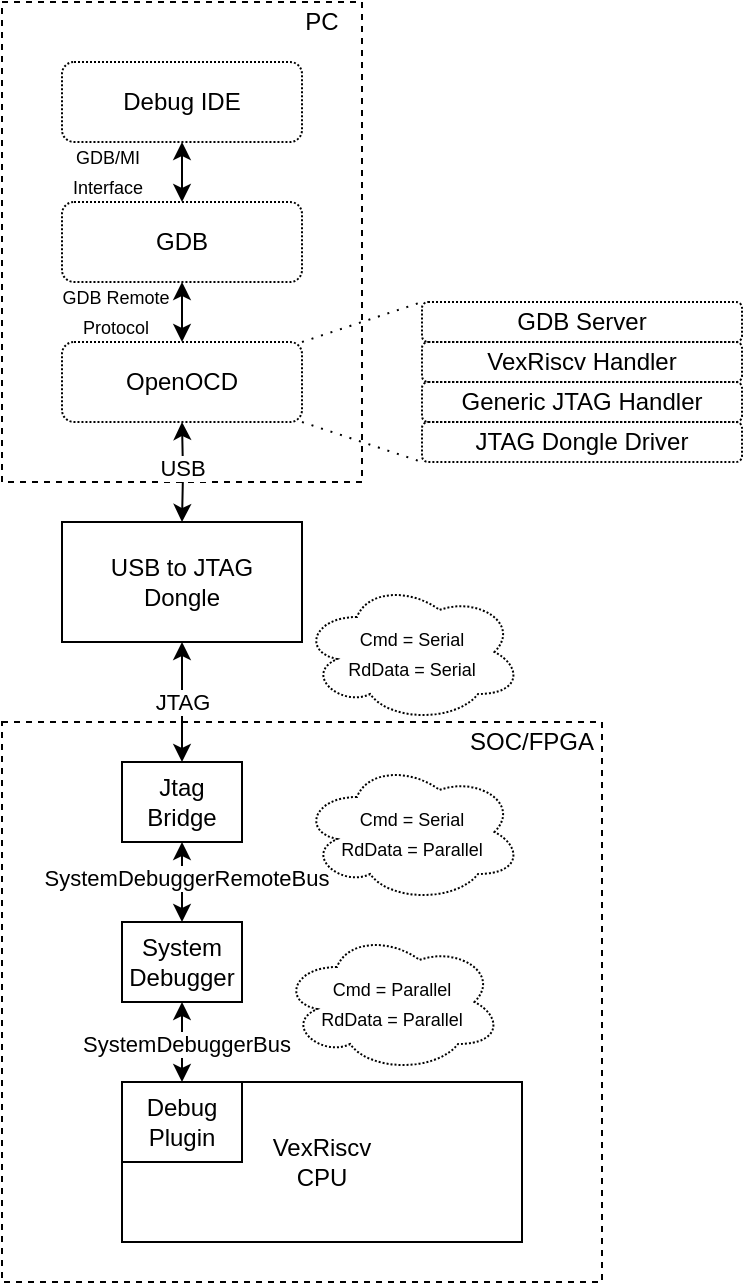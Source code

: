 <mxfile version="14.4.3" type="device"><diagram id="aFCiZEe507_Gjm7lJaAC" name="ide_to_cpu_data_flow"><mxGraphModel dx="527" dy="467" grid="1" gridSize="10" guides="1" tooltips="1" connect="1" arrows="1" fold="1" page="1" pageScale="1" pageWidth="850" pageHeight="1100" math="0" shadow="0"><root><mxCell id="0"/><mxCell id="1" parent="0"/><mxCell id="y0PzyDXFPsx-7QU3nUR2-37" value="" style="rounded=0;whiteSpace=wrap;html=1;fillColor=none;dashed=1;" vertex="1" parent="1"><mxGeometry x="200" y="320" width="180" height="240" as="geometry"/></mxCell><mxCell id="y0PzyDXFPsx-7QU3nUR2-1" value="VexRiscv&lt;br&gt;CPU" style="rounded=0;whiteSpace=wrap;html=1;" vertex="1" parent="1"><mxGeometry x="260" y="860" width="200" height="80" as="geometry"/></mxCell><mxCell id="y0PzyDXFPsx-7QU3nUR2-2" value="Debug&lt;br&gt;Plugin" style="rounded=0;whiteSpace=wrap;html=1;" vertex="1" parent="1"><mxGeometry x="260" y="860" width="60" height="40" as="geometry"/></mxCell><mxCell id="y0PzyDXFPsx-7QU3nUR2-3" value="" style="endArrow=classic;startArrow=classic;html=1;entryX=0.5;entryY=0;entryDx=0;entryDy=0;exitX=0.5;exitY=1;exitDx=0;exitDy=0;" edge="1" parent="1" source="y0PzyDXFPsx-7QU3nUR2-6" target="y0PzyDXFPsx-7QU3nUR2-2"><mxGeometry width="50" height="50" relative="1" as="geometry"><mxPoint x="190" y="900" as="sourcePoint"/><mxPoint x="-170" y="950" as="targetPoint"/></mxGeometry></mxCell><mxCell id="y0PzyDXFPsx-7QU3nUR2-4" value="SystemDebuggerBus" style="edgeLabel;html=1;align=center;verticalAlign=middle;resizable=0;points=[];" vertex="1" connectable="0" parent="y0PzyDXFPsx-7QU3nUR2-3"><mxGeometry x="0.028" y="2" relative="1" as="geometry"><mxPoint as="offset"/></mxGeometry></mxCell><mxCell id="y0PzyDXFPsx-7QU3nUR2-6" value="System&lt;br&gt;Debugger" style="rounded=0;whiteSpace=wrap;html=1;" vertex="1" parent="1"><mxGeometry x="260" y="780" width="60" height="40" as="geometry"/></mxCell><mxCell id="y0PzyDXFPsx-7QU3nUR2-8" value="Jtag&lt;br&gt;Bridge" style="rounded=0;whiteSpace=wrap;html=1;" vertex="1" parent="1"><mxGeometry x="260" y="700" width="60" height="40" as="geometry"/></mxCell><mxCell id="y0PzyDXFPsx-7QU3nUR2-9" value="" style="endArrow=classic;startArrow=classic;html=1;exitX=0.5;exitY=1;exitDx=0;exitDy=0;entryX=0.5;entryY=0;entryDx=0;entryDy=0;" edge="1" parent="1" source="y0PzyDXFPsx-7QU3nUR2-8" target="y0PzyDXFPsx-7QU3nUR2-6"><mxGeometry width="50" height="50" relative="1" as="geometry"><mxPoint x="-30" y="1030" as="sourcePoint"/><mxPoint x="100" y="900" as="targetPoint"/></mxGeometry></mxCell><mxCell id="y0PzyDXFPsx-7QU3nUR2-10" value="SystemDebuggerRemoteBus" style="edgeLabel;html=1;align=center;verticalAlign=middle;resizable=0;points=[];" vertex="1" connectable="0" parent="y0PzyDXFPsx-7QU3nUR2-9"><mxGeometry x="-0.092" y="2" relative="1" as="geometry"><mxPoint as="offset"/></mxGeometry></mxCell><mxCell id="y0PzyDXFPsx-7QU3nUR2-12" value="JTAG" style="endArrow=classic;startArrow=classic;html=1;exitX=0.5;exitY=0;exitDx=0;exitDy=0;entryX=0.5;entryY=1;entryDx=0;entryDy=0;" edge="1" parent="1" source="y0PzyDXFPsx-7QU3nUR2-8" target="y0PzyDXFPsx-7QU3nUR2-20"><mxGeometry width="50" height="50" relative="1" as="geometry"><mxPoint x="250" y="690" as="sourcePoint"/><mxPoint x="290" y="620" as="targetPoint"/></mxGeometry></mxCell><mxCell id="y0PzyDXFPsx-7QU3nUR2-13" value="" style="rounded=0;whiteSpace=wrap;html=1;fillColor=none;dashed=1;" vertex="1" parent="1"><mxGeometry x="200" y="680" width="300" height="280" as="geometry"/></mxCell><mxCell id="y0PzyDXFPsx-7QU3nUR2-14" value="SOC/FPGA" style="text;html=1;strokeColor=none;fillColor=none;align=center;verticalAlign=middle;whiteSpace=wrap;rounded=0;dashed=1;" vertex="1" parent="1"><mxGeometry x="430" y="680" width="70" height="20" as="geometry"/></mxCell><mxCell id="y0PzyDXFPsx-7QU3nUR2-20" value="USB to JTAG&lt;br&gt;Dongle" style="rounded=0;whiteSpace=wrap;html=1;fillColor=none;" vertex="1" parent="1"><mxGeometry x="230" y="580" width="120" height="60" as="geometry"/></mxCell><mxCell id="y0PzyDXFPsx-7QU3nUR2-23" value="" style="edgeStyle=orthogonalEdgeStyle;rounded=0;orthogonalLoop=1;jettySize=auto;html=1;exitX=0.5;exitY=1;exitDx=0;exitDy=0;startArrow=classic;startFill=1;" edge="1" parent="1" target="y0PzyDXFPsx-7QU3nUR2-20"><mxGeometry relative="1" as="geometry"><mxPoint x="290" y="530" as="sourcePoint"/></mxGeometry></mxCell><mxCell id="y0PzyDXFPsx-7QU3nUR2-36" value="USB" style="edgeLabel;html=1;align=center;verticalAlign=middle;resizable=0;points=[];" vertex="1" connectable="0" parent="y0PzyDXFPsx-7QU3nUR2-23"><mxGeometry x="-0.081" y="-1" relative="1" as="geometry"><mxPoint as="offset"/></mxGeometry></mxCell><mxCell id="y0PzyDXFPsx-7QU3nUR2-26" value="OpenOCD" style="rounded=1;whiteSpace=wrap;html=1;fillColor=none;dashed=1;dashPattern=1 1;" vertex="1" parent="1"><mxGeometry x="230" y="490" width="120" height="40" as="geometry"/></mxCell><mxCell id="y0PzyDXFPsx-7QU3nUR2-27" value="GDB" style="rounded=1;whiteSpace=wrap;html=1;fillColor=none;dashed=1;dashPattern=1 1;" vertex="1" parent="1"><mxGeometry x="230" y="420" width="120" height="40" as="geometry"/></mxCell><mxCell id="y0PzyDXFPsx-7QU3nUR2-28" value="Debug IDE" style="rounded=1;whiteSpace=wrap;html=1;fillColor=none;dashed=1;dashPattern=1 1;" vertex="1" parent="1"><mxGeometry x="230" y="350" width="120" height="40" as="geometry"/></mxCell><mxCell id="y0PzyDXFPsx-7QU3nUR2-29" value="" style="endArrow=classic;startArrow=classic;html=1;entryX=0.5;entryY=1;entryDx=0;entryDy=0;exitX=0.5;exitY=0;exitDx=0;exitDy=0;" edge="1" parent="1" source="y0PzyDXFPsx-7QU3nUR2-27" target="y0PzyDXFPsx-7QU3nUR2-28"><mxGeometry width="50" height="50" relative="1" as="geometry"><mxPoint x="125" y="430" as="sourcePoint"/><mxPoint x="175" y="380" as="targetPoint"/></mxGeometry></mxCell><mxCell id="y0PzyDXFPsx-7QU3nUR2-30" value="" style="endArrow=classic;startArrow=classic;html=1;entryX=0.5;entryY=1;entryDx=0;entryDy=0;exitX=0.5;exitY=0;exitDx=0;exitDy=0;" edge="1" parent="1" source="y0PzyDXFPsx-7QU3nUR2-26" target="y0PzyDXFPsx-7QU3nUR2-27"><mxGeometry width="50" height="50" relative="1" as="geometry"><mxPoint x="5" y="510" as="sourcePoint"/><mxPoint x="55" y="460" as="targetPoint"/></mxGeometry></mxCell><mxCell id="y0PzyDXFPsx-7QU3nUR2-33" value="&lt;font style=&quot;font-size: 9px&quot;&gt;Cmd = Serial&lt;br&gt;RdData = Parallel&lt;/font&gt;" style="ellipse;shape=cloud;whiteSpace=wrap;html=1;dashed=1;dashPattern=1 1;fillColor=none;" vertex="1" parent="1"><mxGeometry x="350" y="700" width="110" height="70" as="geometry"/></mxCell><mxCell id="y0PzyDXFPsx-7QU3nUR2-34" value="&lt;font style=&quot;font-size: 9px&quot;&gt;Cmd = Parallel&lt;br&gt;RdData = Parallel&lt;/font&gt;" style="ellipse;shape=cloud;whiteSpace=wrap;html=1;dashed=1;dashPattern=1 1;fillColor=none;" vertex="1" parent="1"><mxGeometry x="340" y="785" width="110" height="70" as="geometry"/></mxCell><mxCell id="y0PzyDXFPsx-7QU3nUR2-35" value="&lt;font style=&quot;font-size: 9px&quot;&gt;Cmd = Serial&lt;br&gt;RdData = Serial&lt;/font&gt;" style="ellipse;shape=cloud;whiteSpace=wrap;html=1;dashed=1;dashPattern=1 1;fillColor=none;" vertex="1" parent="1"><mxGeometry x="350" y="610" width="110" height="70" as="geometry"/></mxCell><mxCell id="y0PzyDXFPsx-7QU3nUR2-38" value="PC" style="text;html=1;strokeColor=none;fillColor=none;align=center;verticalAlign=middle;whiteSpace=wrap;rounded=0;dashed=1;" vertex="1" parent="1"><mxGeometry x="340" y="320" width="40" height="20" as="geometry"/></mxCell><mxCell id="y0PzyDXFPsx-7QU3nUR2-39" value="GDB Server" style="rounded=1;whiteSpace=wrap;html=1;dashed=1;dashPattern=1 1;fillColor=none;" vertex="1" parent="1"><mxGeometry x="410" y="470" width="160" height="20" as="geometry"/></mxCell><mxCell id="y0PzyDXFPsx-7QU3nUR2-40" value="JTAG Dongle Driver" style="rounded=1;whiteSpace=wrap;html=1;dashed=1;dashPattern=1 1;fillColor=none;" vertex="1" parent="1"><mxGeometry x="410" y="530" width="160" height="20" as="geometry"/></mxCell><mxCell id="y0PzyDXFPsx-7QU3nUR2-41" value="VexRiscv Handler" style="rounded=1;whiteSpace=wrap;html=1;dashed=1;dashPattern=1 1;fillColor=none;" vertex="1" parent="1"><mxGeometry x="410" y="490" width="160" height="20" as="geometry"/></mxCell><mxCell id="y0PzyDXFPsx-7QU3nUR2-42" value="Generic JTAG Handler" style="rounded=1;whiteSpace=wrap;html=1;dashed=1;dashPattern=1 1;fillColor=none;" vertex="1" parent="1"><mxGeometry x="410" y="510" width="160" height="20" as="geometry"/></mxCell><mxCell id="y0PzyDXFPsx-7QU3nUR2-43" value="" style="endArrow=none;dashed=1;html=1;exitX=1;exitY=0;exitDx=0;exitDy=0;entryX=0;entryY=0;entryDx=0;entryDy=0;dashPattern=1 4;" edge="1" parent="1" source="y0PzyDXFPsx-7QU3nUR2-26" target="y0PzyDXFPsx-7QU3nUR2-39"><mxGeometry width="50" height="50" relative="1" as="geometry"><mxPoint x="410" y="450" as="sourcePoint"/><mxPoint x="490" y="390" as="targetPoint"/></mxGeometry></mxCell><mxCell id="y0PzyDXFPsx-7QU3nUR2-44" value="" style="endArrow=none;dashed=1;html=1;exitX=1;exitY=1;exitDx=0;exitDy=0;entryX=0;entryY=1;entryDx=0;entryDy=0;dashPattern=1 4;" edge="1" parent="1" source="y0PzyDXFPsx-7QU3nUR2-26" target="y0PzyDXFPsx-7QU3nUR2-40"><mxGeometry width="50" height="50" relative="1" as="geometry"><mxPoint x="360" y="500" as="sourcePoint"/><mxPoint x="420.0" y="480" as="targetPoint"/></mxGeometry></mxCell><mxCell id="y0PzyDXFPsx-7QU3nUR2-46" value="&lt;font style=&quot;font-size: 9px&quot;&gt;GDB Remote Protocol&lt;/font&gt;" style="text;html=1;strokeColor=none;fillColor=none;align=center;verticalAlign=middle;whiteSpace=wrap;rounded=0;dashed=1;dashPattern=1 1;" vertex="1" parent="1"><mxGeometry x="212" y="464" width="90" height="20" as="geometry"/></mxCell><mxCell id="y0PzyDXFPsx-7QU3nUR2-47" value="&lt;font style=&quot;font-size: 9px&quot;&gt;GDB/MI&lt;br&gt;Interface&lt;br&gt;&lt;/font&gt;" style="text;html=1;strokeColor=none;fillColor=none;align=center;verticalAlign=middle;whiteSpace=wrap;rounded=0;dashed=1;dashPattern=1 1;" vertex="1" parent="1"><mxGeometry x="208" y="394" width="90" height="20" as="geometry"/></mxCell></root></mxGraphModel></diagram></mxfile>